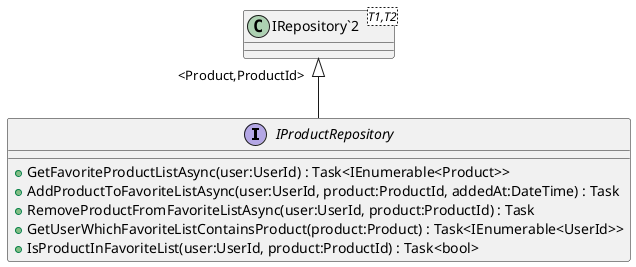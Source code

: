 @startuml
interface IProductRepository {
    + GetFavoriteProductListAsync(user:UserId) : Task<IEnumerable<Product>>
    + AddProductToFavoriteListAsync(user:UserId, product:ProductId, addedAt:DateTime) : Task
    + RemoveProductFromFavoriteListAsync(user:UserId, product:ProductId) : Task
    + GetUserWhichFavoriteListContainsProduct(product:Product) : Task<IEnumerable<UserId>>
    + IsProductInFavoriteList(user:UserId, product:ProductId) : Task<bool>
}
class "IRepository`2"<T1,T2> {
}
"IRepository`2" "<Product,ProductId>" <|-- IProductRepository
@enduml
